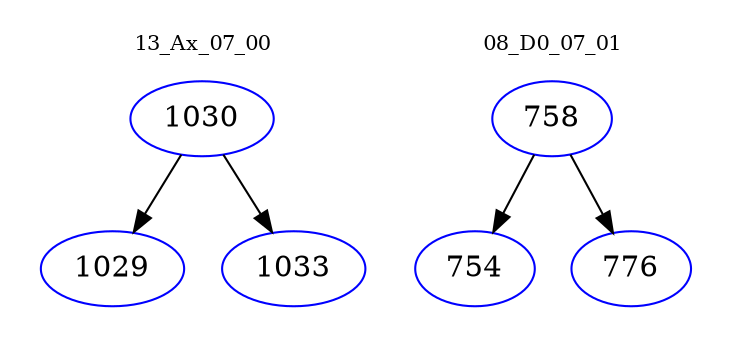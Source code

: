 digraph{
subgraph cluster_0 {
color = white
label = "13_Ax_07_00";
fontsize=10;
T0_1030 [label="1030", color="blue"]
T0_1030 -> T0_1029 [color="black"]
T0_1029 [label="1029", color="blue"]
T0_1030 -> T0_1033 [color="black"]
T0_1033 [label="1033", color="blue"]
}
subgraph cluster_1 {
color = white
label = "08_D0_07_01";
fontsize=10;
T1_758 [label="758", color="blue"]
T1_758 -> T1_754 [color="black"]
T1_754 [label="754", color="blue"]
T1_758 -> T1_776 [color="black"]
T1_776 [label="776", color="blue"]
}
}
